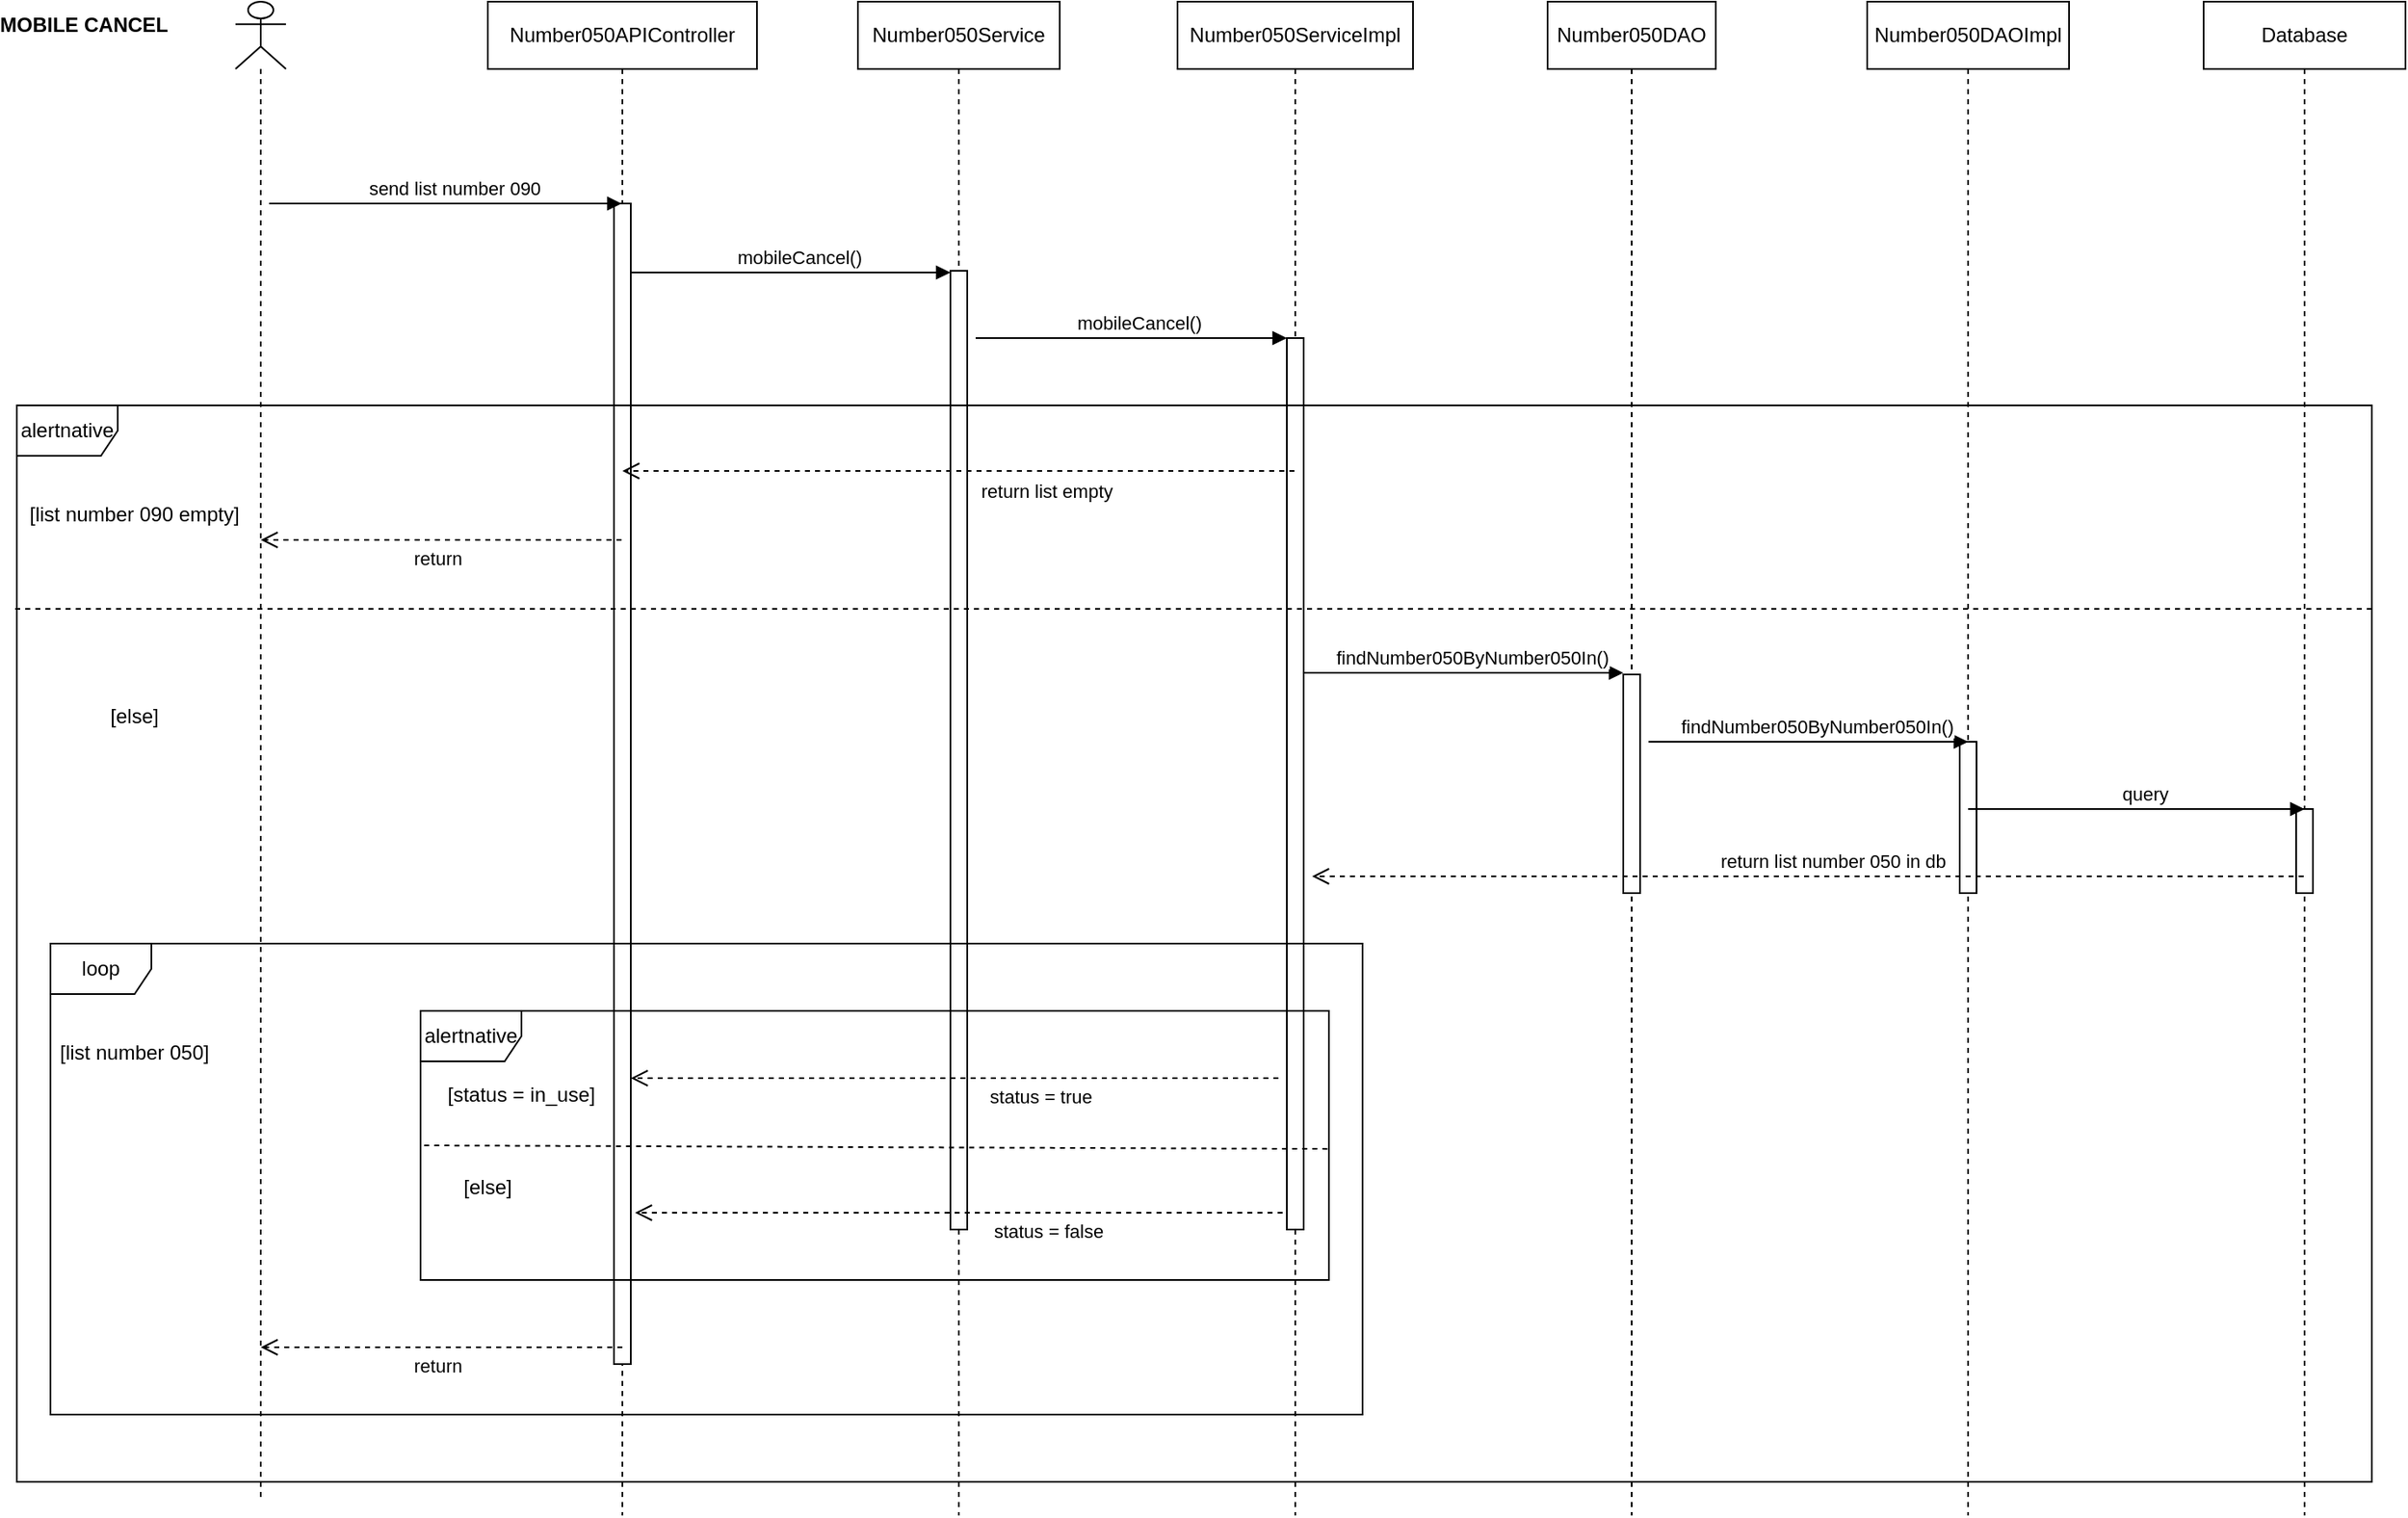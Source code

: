 <mxfile version="20.8.17" type="github">
  <diagram name="Page-1" id="2YBvvXClWsGukQMizWep">
    <mxGraphModel dx="2819" dy="936" grid="1" gridSize="10" guides="1" tooltips="1" connect="1" arrows="1" fold="1" page="1" pageScale="1" pageWidth="850" pageHeight="1100" math="0" shadow="0">
      <root>
        <mxCell id="0" />
        <mxCell id="1" parent="0" />
        <mxCell id="xJ7abioKBHVXnS5rAtqV-1" value="MOBILE CANCEL" style="text;align=center;fontStyle=1;verticalAlign=middle;spacingLeft=3;spacingRight=3;strokeColor=none;rotatable=0;points=[[0,0.5],[1,0.5]];portConstraint=eastwest;" vertex="1" parent="1">
          <mxGeometry x="-160" y="80" width="80" height="26" as="geometry" />
        </mxCell>
        <mxCell id="xJ7abioKBHVXnS5rAtqV-2" value="" style="shape=umlLifeline;perimeter=lifelinePerimeter;whiteSpace=wrap;html=1;container=0;dropTarget=0;collapsible=0;recursiveResize=0;outlineConnect=0;portConstraint=eastwest;newEdgeStyle={&quot;edgeStyle&quot;:&quot;elbowEdgeStyle&quot;,&quot;elbow&quot;:&quot;vertical&quot;,&quot;curved&quot;:0,&quot;rounded&quot;:0};participant=umlActor;" vertex="1" parent="1">
          <mxGeometry x="-30" y="80" width="30" height="890" as="geometry" />
        </mxCell>
        <mxCell id="xJ7abioKBHVXnS5rAtqV-3" value="Number050APIController" style="shape=umlLifeline;perimeter=lifelinePerimeter;whiteSpace=wrap;html=1;container=0;dropTarget=0;collapsible=0;recursiveResize=0;outlineConnect=0;portConstraint=eastwest;newEdgeStyle={&quot;edgeStyle&quot;:&quot;elbowEdgeStyle&quot;,&quot;elbow&quot;:&quot;vertical&quot;,&quot;curved&quot;:0,&quot;rounded&quot;:0};" vertex="1" parent="1">
          <mxGeometry x="120" y="80" width="160" height="900" as="geometry" />
        </mxCell>
        <mxCell id="xJ7abioKBHVXnS5rAtqV-7" value="" style="html=1;points=[];perimeter=orthogonalPerimeter;outlineConnect=0;targetShapes=umlLifeline;portConstraint=eastwest;newEdgeStyle={&quot;edgeStyle&quot;:&quot;elbowEdgeStyle&quot;,&quot;elbow&quot;:&quot;vertical&quot;,&quot;curved&quot;:0,&quot;rounded&quot;:0};" vertex="1" parent="xJ7abioKBHVXnS5rAtqV-3">
          <mxGeometry x="75" y="120" width="10" height="690" as="geometry" />
        </mxCell>
        <mxCell id="xJ7abioKBHVXnS5rAtqV-4" value="Number050DAO" style="shape=umlLifeline;perimeter=lifelinePerimeter;whiteSpace=wrap;html=1;container=0;dropTarget=0;collapsible=0;recursiveResize=0;outlineConnect=0;portConstraint=eastwest;newEdgeStyle={&quot;edgeStyle&quot;:&quot;elbowEdgeStyle&quot;,&quot;elbow&quot;:&quot;vertical&quot;,&quot;curved&quot;:0,&quot;rounded&quot;:0};" vertex="1" parent="1">
          <mxGeometry x="750" y="80" width="100" height="900" as="geometry" />
        </mxCell>
        <mxCell id="xJ7abioKBHVXnS5rAtqV-9" value="" style="html=1;points=[];perimeter=orthogonalPerimeter;outlineConnect=0;targetShapes=umlLifeline;portConstraint=eastwest;newEdgeStyle={&quot;edgeStyle&quot;:&quot;elbowEdgeStyle&quot;,&quot;elbow&quot;:&quot;vertical&quot;,&quot;curved&quot;:0,&quot;rounded&quot;:0};" vertex="1" parent="xJ7abioKBHVXnS5rAtqV-4">
          <mxGeometry x="45" y="400" width="10" height="130" as="geometry" />
        </mxCell>
        <mxCell id="xJ7abioKBHVXnS5rAtqV-5" value="Number050Service" style="shape=umlLifeline;perimeter=lifelinePerimeter;whiteSpace=wrap;html=1;container=0;dropTarget=0;collapsible=0;recursiveResize=0;outlineConnect=0;portConstraint=eastwest;newEdgeStyle={&quot;edgeStyle&quot;:&quot;elbowEdgeStyle&quot;,&quot;elbow&quot;:&quot;vertical&quot;,&quot;curved&quot;:0,&quot;rounded&quot;:0};size=40;" vertex="1" parent="1">
          <mxGeometry x="340" y="80" width="120" height="900" as="geometry" />
        </mxCell>
        <mxCell id="xJ7abioKBHVXnS5rAtqV-8" value="" style="html=1;points=[];perimeter=orthogonalPerimeter;outlineConnect=0;targetShapes=umlLifeline;portConstraint=eastwest;newEdgeStyle={&quot;edgeStyle&quot;:&quot;elbowEdgeStyle&quot;,&quot;elbow&quot;:&quot;vertical&quot;,&quot;curved&quot;:0,&quot;rounded&quot;:0};" vertex="1" parent="xJ7abioKBHVXnS5rAtqV-5">
          <mxGeometry x="55" y="160" width="10" height="570" as="geometry" />
        </mxCell>
        <mxCell id="xJ7abioKBHVXnS5rAtqV-10" value="send list number 090" style="html=1;verticalAlign=bottom;endArrow=block;edgeStyle=elbowEdgeStyle;elbow=vertical;curved=0;rounded=0;" edge="1" parent="1" target="xJ7abioKBHVXnS5rAtqV-3">
          <mxGeometry x="0.05" width="80" relative="1" as="geometry">
            <mxPoint x="-10" y="200" as="sourcePoint" />
            <mxPoint x="70" y="200" as="targetPoint" />
            <mxPoint as="offset" />
          </mxGeometry>
        </mxCell>
        <mxCell id="xJ7abioKBHVXnS5rAtqV-11" value="Number050ServiceImpl" style="shape=umlLifeline;perimeter=lifelinePerimeter;whiteSpace=wrap;html=1;container=0;dropTarget=0;collapsible=0;recursiveResize=0;outlineConnect=0;portConstraint=eastwest;newEdgeStyle={&quot;edgeStyle&quot;:&quot;elbowEdgeStyle&quot;,&quot;elbow&quot;:&quot;vertical&quot;,&quot;curved&quot;:0,&quot;rounded&quot;:0};size=40;" vertex="1" parent="1">
          <mxGeometry x="530" y="80" width="140" height="900" as="geometry" />
        </mxCell>
        <mxCell id="xJ7abioKBHVXnS5rAtqV-12" value="" style="html=1;points=[];perimeter=orthogonalPerimeter;outlineConnect=0;targetShapes=umlLifeline;portConstraint=eastwest;newEdgeStyle={&quot;edgeStyle&quot;:&quot;elbowEdgeStyle&quot;,&quot;elbow&quot;:&quot;vertical&quot;,&quot;curved&quot;:0,&quot;rounded&quot;:0};" vertex="1" parent="xJ7abioKBHVXnS5rAtqV-11">
          <mxGeometry x="65" y="200" width="10" height="530" as="geometry" />
        </mxCell>
        <mxCell id="xJ7abioKBHVXnS5rAtqV-13" value="Number050DAOImpl" style="shape=umlLifeline;perimeter=lifelinePerimeter;whiteSpace=wrap;html=1;container=0;dropTarget=0;collapsible=0;recursiveResize=0;outlineConnect=0;portConstraint=eastwest;newEdgeStyle={&quot;edgeStyle&quot;:&quot;elbowEdgeStyle&quot;,&quot;elbow&quot;:&quot;vertical&quot;,&quot;curved&quot;:0,&quot;rounded&quot;:0};" vertex="1" parent="1">
          <mxGeometry x="940" y="80" width="120" height="900" as="geometry" />
        </mxCell>
        <mxCell id="xJ7abioKBHVXnS5rAtqV-14" value="" style="html=1;points=[];perimeter=orthogonalPerimeter;outlineConnect=0;targetShapes=umlLifeline;portConstraint=eastwest;newEdgeStyle={&quot;edgeStyle&quot;:&quot;elbowEdgeStyle&quot;,&quot;elbow&quot;:&quot;vertical&quot;,&quot;curved&quot;:0,&quot;rounded&quot;:0};" vertex="1" parent="xJ7abioKBHVXnS5rAtqV-13">
          <mxGeometry x="55" y="440" width="10" height="90" as="geometry" />
        </mxCell>
        <mxCell id="xJ7abioKBHVXnS5rAtqV-15" value="mobileCancel()" style="html=1;verticalAlign=bottom;endArrow=block;edgeStyle=elbowEdgeStyle;elbow=vertical;curved=0;rounded=0;" edge="1" parent="1">
          <mxGeometry x="0.049" width="80" relative="1" as="geometry">
            <mxPoint x="205" y="241" as="sourcePoint" />
            <mxPoint x="395" y="241" as="targetPoint" />
            <mxPoint as="offset" />
          </mxGeometry>
        </mxCell>
        <mxCell id="xJ7abioKBHVXnS5rAtqV-17" value="mobileCancel()" style="html=1;verticalAlign=bottom;endArrow=block;edgeStyle=elbowEdgeStyle;elbow=vertical;curved=0;rounded=0;" edge="1" parent="1" target="xJ7abioKBHVXnS5rAtqV-12">
          <mxGeometry x="0.05" width="80" relative="1" as="geometry">
            <mxPoint x="410" y="280" as="sourcePoint" />
            <mxPoint x="595" y="280" as="targetPoint" />
            <mxPoint as="offset" />
          </mxGeometry>
        </mxCell>
        <mxCell id="xJ7abioKBHVXnS5rAtqV-18" value="return list empty" style="html=1;verticalAlign=bottom;endArrow=open;dashed=1;endSize=8;edgeStyle=elbowEdgeStyle;elbow=vertical;curved=0;rounded=0;" edge="1" parent="1" target="xJ7abioKBHVXnS5rAtqV-3">
          <mxGeometry x="-0.253" y="21" relative="1" as="geometry">
            <mxPoint x="599.5" y="359" as="sourcePoint" />
            <mxPoint x="405" y="359" as="targetPoint" />
            <mxPoint x="1" as="offset" />
          </mxGeometry>
        </mxCell>
        <mxCell id="xJ7abioKBHVXnS5rAtqV-19" value="return" style="html=1;verticalAlign=bottom;endArrow=open;dashed=1;endSize=8;edgeStyle=elbowEdgeStyle;elbow=vertical;curved=0;rounded=0;" edge="1" parent="1" source="xJ7abioKBHVXnS5rAtqV-3" target="xJ7abioKBHVXnS5rAtqV-2">
          <mxGeometry x="0.019" y="20" relative="1" as="geometry">
            <mxPoint x="190" y="399.5" as="sourcePoint" />
            <mxPoint x="110" y="399.5" as="targetPoint" />
            <Array as="points">
              <mxPoint x="20" y="400" />
              <mxPoint x="-10" y="400" />
            </Array>
            <mxPoint as="offset" />
          </mxGeometry>
        </mxCell>
        <mxCell id="xJ7abioKBHVXnS5rAtqV-20" value="alertnative" style="shape=umlFrame;whiteSpace=wrap;html=1;pointerEvents=0;" vertex="1" parent="1">
          <mxGeometry x="-160" y="320" width="1400" height="640" as="geometry" />
        </mxCell>
        <mxCell id="xJ7abioKBHVXnS5rAtqV-22" value="" style="endArrow=none;dashed=1;html=1;rounded=0;" edge="1" parent="1">
          <mxGeometry width="50" height="50" relative="1" as="geometry">
            <mxPoint x="-161" y="441" as="sourcePoint" />
            <mxPoint x="1240" y="441" as="targetPoint" />
            <Array as="points">
              <mxPoint x="510" y="441" />
            </Array>
          </mxGeometry>
        </mxCell>
        <mxCell id="xJ7abioKBHVXnS5rAtqV-23" value="[list number 090 empty]" style="text;html=1;strokeColor=none;fillColor=none;align=center;verticalAlign=middle;whiteSpace=wrap;rounded=0;" vertex="1" parent="1">
          <mxGeometry x="-160" y="370" width="140" height="30" as="geometry" />
        </mxCell>
        <mxCell id="xJ7abioKBHVXnS5rAtqV-24" value="[else]" style="text;html=1;strokeColor=none;fillColor=none;align=center;verticalAlign=middle;whiteSpace=wrap;rounded=0;" vertex="1" parent="1">
          <mxGeometry x="-160" y="490" width="140" height="30" as="geometry" />
        </mxCell>
        <mxCell id="xJ7abioKBHVXnS5rAtqV-26" value="findNumber050ByNumber050In()" style="html=1;verticalAlign=bottom;endArrow=block;edgeStyle=elbowEdgeStyle;elbow=vertical;curved=0;rounded=0;" edge="1" parent="1">
          <mxGeometry x="0.05" width="80" relative="1" as="geometry">
            <mxPoint x="605" y="479" as="sourcePoint" />
            <mxPoint x="795" y="479" as="targetPoint" />
            <mxPoint as="offset" />
          </mxGeometry>
        </mxCell>
        <mxCell id="xJ7abioKBHVXnS5rAtqV-27" value="findNumber050ByNumber050In()" style="html=1;verticalAlign=bottom;endArrow=block;edgeStyle=elbowEdgeStyle;elbow=vertical;curved=0;rounded=0;" edge="1" parent="1">
          <mxGeometry x="0.05" width="80" relative="1" as="geometry">
            <mxPoint x="810" y="520" as="sourcePoint" />
            <mxPoint x="1000" y="520" as="targetPoint" />
            <mxPoint as="offset" />
          </mxGeometry>
        </mxCell>
        <mxCell id="xJ7abioKBHVXnS5rAtqV-28" value="Database" style="shape=umlLifeline;perimeter=lifelinePerimeter;whiteSpace=wrap;html=1;container=0;dropTarget=0;collapsible=0;recursiveResize=0;outlineConnect=0;portConstraint=eastwest;newEdgeStyle={&quot;edgeStyle&quot;:&quot;elbowEdgeStyle&quot;,&quot;elbow&quot;:&quot;vertical&quot;,&quot;curved&quot;:0,&quot;rounded&quot;:0};" vertex="1" parent="1">
          <mxGeometry x="1140" y="80" width="120" height="900" as="geometry" />
        </mxCell>
        <mxCell id="xJ7abioKBHVXnS5rAtqV-29" value="" style="html=1;points=[];perimeter=orthogonalPerimeter;outlineConnect=0;targetShapes=umlLifeline;portConstraint=eastwest;newEdgeStyle={&quot;edgeStyle&quot;:&quot;elbowEdgeStyle&quot;,&quot;elbow&quot;:&quot;vertical&quot;,&quot;curved&quot;:0,&quot;rounded&quot;:0};" vertex="1" parent="xJ7abioKBHVXnS5rAtqV-28">
          <mxGeometry x="55" y="480" width="10" height="50" as="geometry" />
        </mxCell>
        <mxCell id="xJ7abioKBHVXnS5rAtqV-30" value="query" style="html=1;verticalAlign=bottom;endArrow=block;edgeStyle=elbowEdgeStyle;elbow=vertical;curved=0;rounded=0;entryX=0.5;entryY=0;entryDx=0;entryDy=0;entryPerimeter=0;" edge="1" parent="1" target="xJ7abioKBHVXnS5rAtqV-29">
          <mxGeometry x="0.05" width="80" relative="1" as="geometry">
            <mxPoint x="1000" y="560" as="sourcePoint" />
            <mxPoint x="1190" y="560.5" as="targetPoint" />
            <mxPoint as="offset" />
          </mxGeometry>
        </mxCell>
        <mxCell id="xJ7abioKBHVXnS5rAtqV-31" value="return list number 050 in db&amp;nbsp;" style="html=1;verticalAlign=bottom;endArrow=open;dashed=1;endSize=8;edgeStyle=elbowEdgeStyle;elbow=vertical;curved=0;rounded=0;" edge="1" parent="1" source="xJ7abioKBHVXnS5rAtqV-28">
          <mxGeometry x="-0.052" relative="1" as="geometry">
            <mxPoint x="480" y="600" as="sourcePoint" />
            <mxPoint x="610" y="600" as="targetPoint" />
            <mxPoint x="1" as="offset" />
          </mxGeometry>
        </mxCell>
        <mxCell id="xJ7abioKBHVXnS5rAtqV-32" value="loop" style="shape=umlFrame;whiteSpace=wrap;html=1;pointerEvents=0;" vertex="1" parent="1">
          <mxGeometry x="-140" y="640" width="780" height="280" as="geometry" />
        </mxCell>
        <mxCell id="xJ7abioKBHVXnS5rAtqV-33" value="[list number 050]" style="text;html=1;strokeColor=none;fillColor=none;align=center;verticalAlign=middle;whiteSpace=wrap;rounded=0;" vertex="1" parent="1">
          <mxGeometry x="-140" y="690" width="100" height="30" as="geometry" />
        </mxCell>
        <mxCell id="xJ7abioKBHVXnS5rAtqV-34" value="status = true&amp;nbsp;" style="html=1;verticalAlign=bottom;endArrow=open;dashed=1;endSize=8;edgeStyle=elbowEdgeStyle;elbow=vertical;curved=0;rounded=0;" edge="1" parent="1" target="xJ7abioKBHVXnS5rAtqV-7">
          <mxGeometry x="-0.273" y="20" relative="1" as="geometry">
            <mxPoint x="590" y="720" as="sourcePoint" />
            <mxPoint x="510" y="720" as="targetPoint" />
            <Array as="points">
              <mxPoint x="430" y="720" />
            </Array>
            <mxPoint as="offset" />
          </mxGeometry>
        </mxCell>
        <mxCell id="xJ7abioKBHVXnS5rAtqV-35" value="status = false" style="html=1;verticalAlign=bottom;endArrow=open;dashed=1;endSize=8;edgeStyle=elbowEdgeStyle;elbow=vertical;curved=0;rounded=0;" edge="1" parent="1">
          <mxGeometry x="-0.273" y="20" relative="1" as="geometry">
            <mxPoint x="592.5" y="800" as="sourcePoint" />
            <mxPoint x="207.5" y="800" as="targetPoint" />
            <Array as="points">
              <mxPoint x="432.5" y="800" />
            </Array>
            <mxPoint as="offset" />
          </mxGeometry>
        </mxCell>
        <mxCell id="xJ7abioKBHVXnS5rAtqV-36" value="alertnative" style="shape=umlFrame;whiteSpace=wrap;html=1;pointerEvents=0;" vertex="1" parent="1">
          <mxGeometry x="80" y="680" width="540" height="160" as="geometry" />
        </mxCell>
        <mxCell id="xJ7abioKBHVXnS5rAtqV-37" value="[status = in_use]" style="text;html=1;strokeColor=none;fillColor=none;align=center;verticalAlign=middle;whiteSpace=wrap;rounded=0;" vertex="1" parent="1">
          <mxGeometry x="90" y="715" width="100" height="30" as="geometry" />
        </mxCell>
        <mxCell id="xJ7abioKBHVXnS5rAtqV-38" value="" style="endArrow=none;dashed=1;html=1;rounded=0;entryX=1.002;entryY=0.513;entryDx=0;entryDy=0;entryPerimeter=0;exitX=0.004;exitY=0.5;exitDx=0;exitDy=0;exitPerimeter=0;" edge="1" parent="1" source="xJ7abioKBHVXnS5rAtqV-36" target="xJ7abioKBHVXnS5rAtqV-36">
          <mxGeometry width="50" height="50" relative="1" as="geometry">
            <mxPoint x="590" y="620" as="sourcePoint" />
            <mxPoint x="640" y="570" as="targetPoint" />
          </mxGeometry>
        </mxCell>
        <mxCell id="xJ7abioKBHVXnS5rAtqV-39" value="[else]" style="text;html=1;strokeColor=none;fillColor=none;align=center;verticalAlign=middle;whiteSpace=wrap;rounded=0;" vertex="1" parent="1">
          <mxGeometry x="90" y="770" width="60" height="30" as="geometry" />
        </mxCell>
        <mxCell id="xJ7abioKBHVXnS5rAtqV-40" value="return" style="html=1;verticalAlign=bottom;endArrow=open;dashed=1;endSize=8;edgeStyle=elbowEdgeStyle;elbow=vertical;curved=0;rounded=0;" edge="1" parent="1" target="xJ7abioKBHVXnS5rAtqV-2">
          <mxGeometry x="0.021" y="20" relative="1" as="geometry">
            <mxPoint x="200" y="880" as="sourcePoint" />
            <mxPoint x="120" y="880" as="targetPoint" />
            <mxPoint as="offset" />
          </mxGeometry>
        </mxCell>
      </root>
    </mxGraphModel>
  </diagram>
</mxfile>
